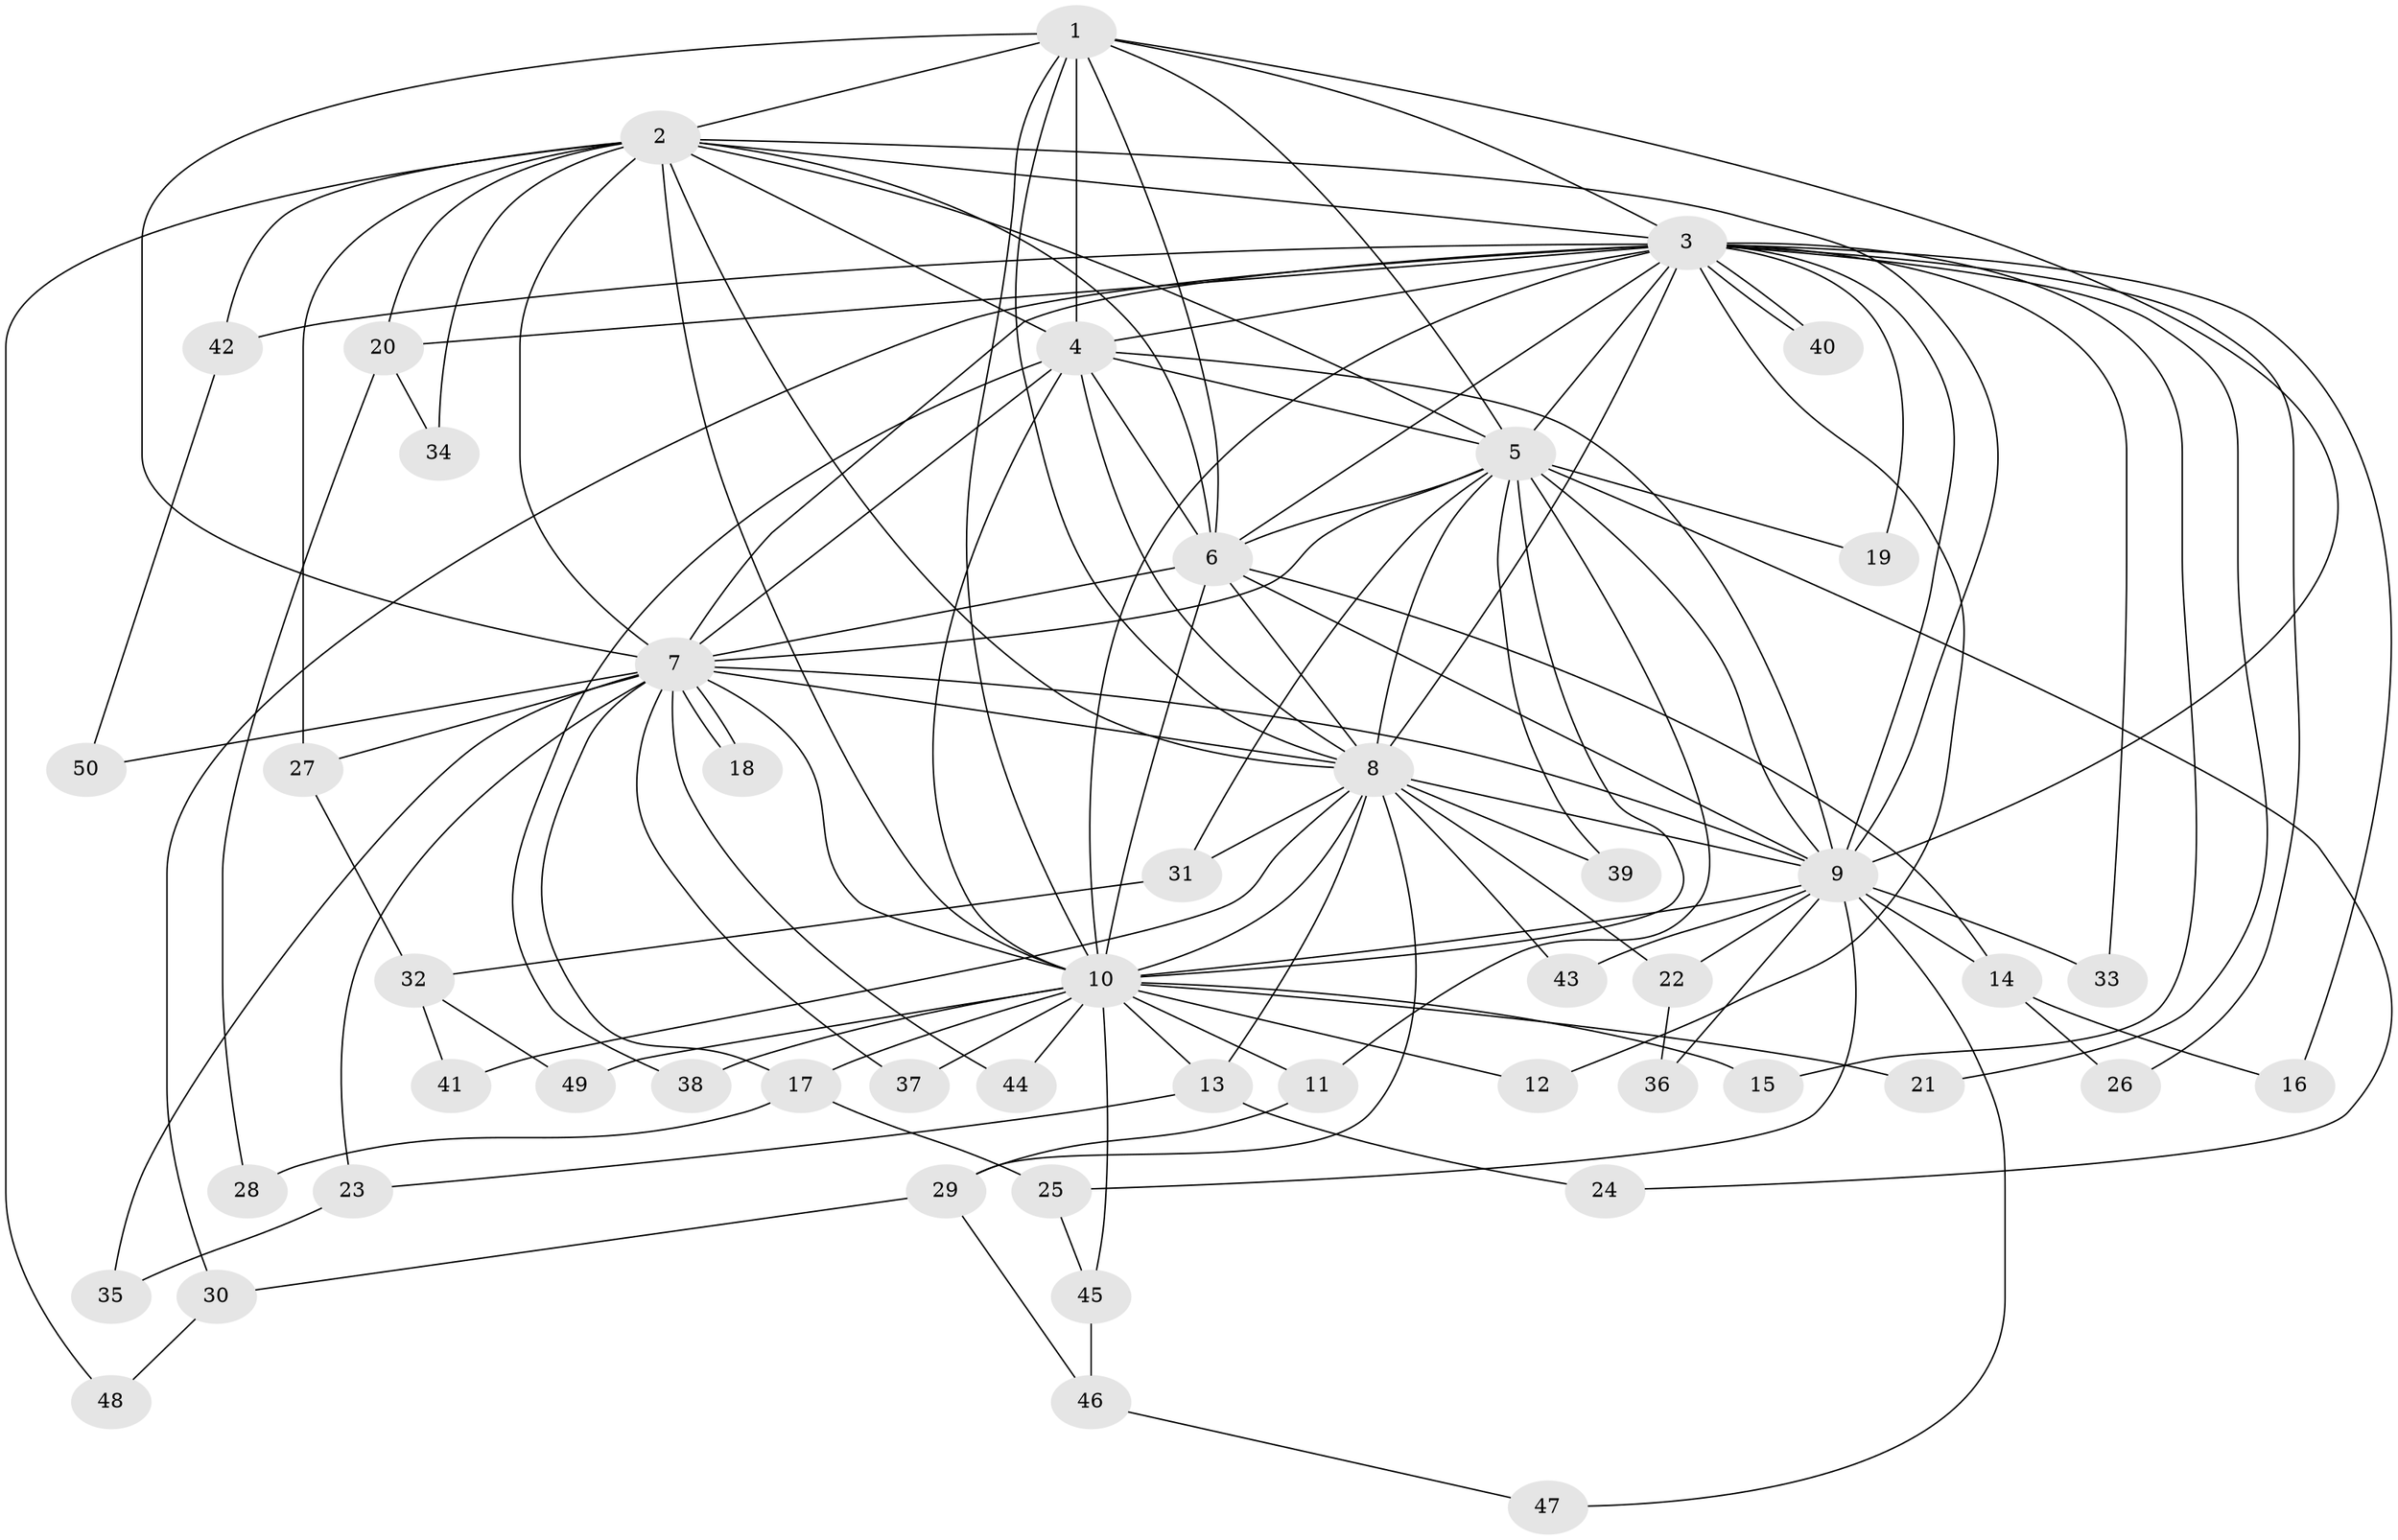 // coarse degree distribution, {6: 0.02857142857142857, 10: 0.05714285714285714, 19: 0.02857142857142857, 14: 0.02857142857142857, 12: 0.02857142857142857, 16: 0.02857142857142857, 2: 0.4857142857142857, 4: 0.11428571428571428, 5: 0.02857142857142857, 3: 0.14285714285714285, 1: 0.02857142857142857}
// Generated by graph-tools (version 1.1) at 2025/17/03/04/25 18:17:21]
// undirected, 50 vertices, 125 edges
graph export_dot {
graph [start="1"]
  node [color=gray90,style=filled];
  1;
  2;
  3;
  4;
  5;
  6;
  7;
  8;
  9;
  10;
  11;
  12;
  13;
  14;
  15;
  16;
  17;
  18;
  19;
  20;
  21;
  22;
  23;
  24;
  25;
  26;
  27;
  28;
  29;
  30;
  31;
  32;
  33;
  34;
  35;
  36;
  37;
  38;
  39;
  40;
  41;
  42;
  43;
  44;
  45;
  46;
  47;
  48;
  49;
  50;
  1 -- 2;
  1 -- 3;
  1 -- 4;
  1 -- 5;
  1 -- 6;
  1 -- 7;
  1 -- 8;
  1 -- 9;
  1 -- 10;
  2 -- 3;
  2 -- 4;
  2 -- 5;
  2 -- 6;
  2 -- 7;
  2 -- 8;
  2 -- 9;
  2 -- 10;
  2 -- 20;
  2 -- 27;
  2 -- 34;
  2 -- 42;
  2 -- 48;
  3 -- 4;
  3 -- 5;
  3 -- 6;
  3 -- 7;
  3 -- 8;
  3 -- 9;
  3 -- 10;
  3 -- 12;
  3 -- 15;
  3 -- 16;
  3 -- 19;
  3 -- 20;
  3 -- 21;
  3 -- 26;
  3 -- 30;
  3 -- 33;
  3 -- 40;
  3 -- 40;
  3 -- 42;
  4 -- 5;
  4 -- 6;
  4 -- 7;
  4 -- 8;
  4 -- 9;
  4 -- 10;
  4 -- 38;
  5 -- 6;
  5 -- 7;
  5 -- 8;
  5 -- 9;
  5 -- 10;
  5 -- 11;
  5 -- 19;
  5 -- 24;
  5 -- 31;
  5 -- 39;
  6 -- 7;
  6 -- 8;
  6 -- 9;
  6 -- 10;
  6 -- 14;
  7 -- 8;
  7 -- 9;
  7 -- 10;
  7 -- 17;
  7 -- 18;
  7 -- 18;
  7 -- 23;
  7 -- 27;
  7 -- 35;
  7 -- 37;
  7 -- 44;
  7 -- 50;
  8 -- 9;
  8 -- 10;
  8 -- 13;
  8 -- 22;
  8 -- 29;
  8 -- 31;
  8 -- 39;
  8 -- 41;
  8 -- 43;
  9 -- 10;
  9 -- 14;
  9 -- 22;
  9 -- 25;
  9 -- 33;
  9 -- 36;
  9 -- 43;
  9 -- 47;
  10 -- 11;
  10 -- 12;
  10 -- 13;
  10 -- 15;
  10 -- 17;
  10 -- 21;
  10 -- 37;
  10 -- 38;
  10 -- 44;
  10 -- 45;
  10 -- 49;
  11 -- 29;
  13 -- 23;
  13 -- 24;
  14 -- 16;
  14 -- 26;
  17 -- 25;
  17 -- 28;
  20 -- 28;
  20 -- 34;
  22 -- 36;
  23 -- 35;
  25 -- 45;
  27 -- 32;
  29 -- 30;
  29 -- 46;
  30 -- 48;
  31 -- 32;
  32 -- 41;
  32 -- 49;
  42 -- 50;
  45 -- 46;
  46 -- 47;
}
